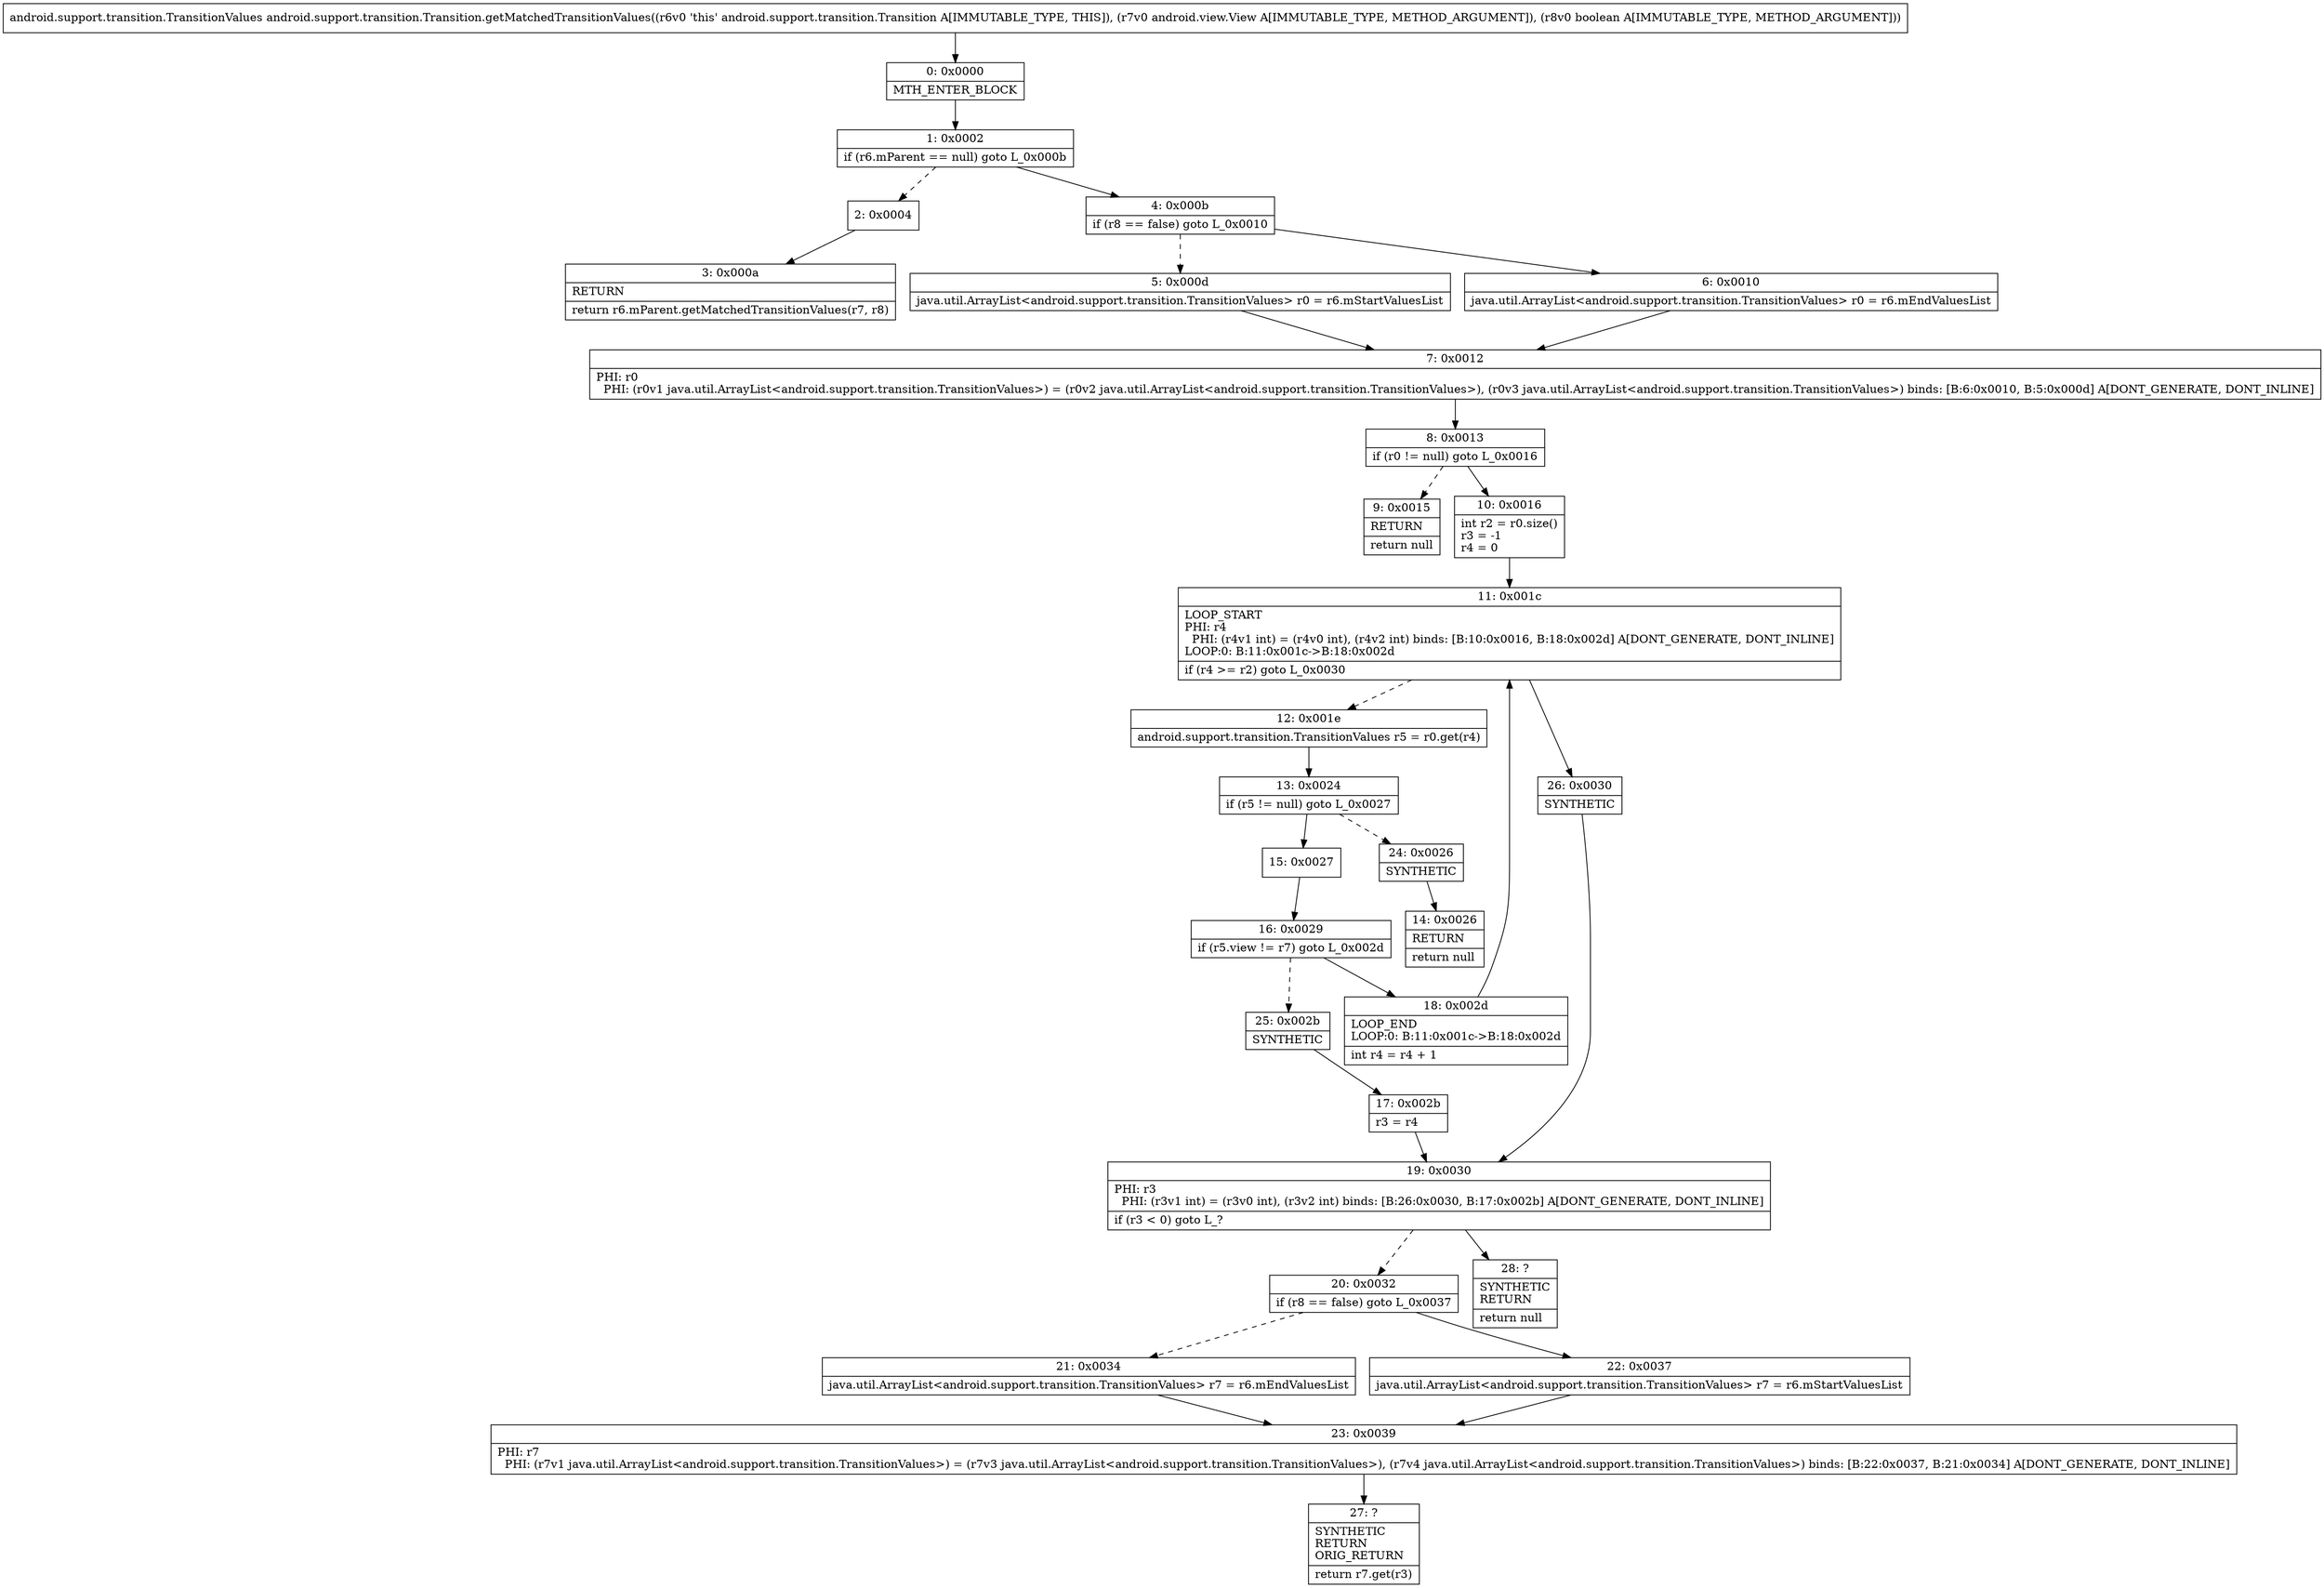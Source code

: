 digraph "CFG forandroid.support.transition.Transition.getMatchedTransitionValues(Landroid\/view\/View;Z)Landroid\/support\/transition\/TransitionValues;" {
Node_0 [shape=record,label="{0\:\ 0x0000|MTH_ENTER_BLOCK\l}"];
Node_1 [shape=record,label="{1\:\ 0x0002|if (r6.mParent == null) goto L_0x000b\l}"];
Node_2 [shape=record,label="{2\:\ 0x0004}"];
Node_3 [shape=record,label="{3\:\ 0x000a|RETURN\l|return r6.mParent.getMatchedTransitionValues(r7, r8)\l}"];
Node_4 [shape=record,label="{4\:\ 0x000b|if (r8 == false) goto L_0x0010\l}"];
Node_5 [shape=record,label="{5\:\ 0x000d|java.util.ArrayList\<android.support.transition.TransitionValues\> r0 = r6.mStartValuesList\l}"];
Node_6 [shape=record,label="{6\:\ 0x0010|java.util.ArrayList\<android.support.transition.TransitionValues\> r0 = r6.mEndValuesList\l}"];
Node_7 [shape=record,label="{7\:\ 0x0012|PHI: r0 \l  PHI: (r0v1 java.util.ArrayList\<android.support.transition.TransitionValues\>) = (r0v2 java.util.ArrayList\<android.support.transition.TransitionValues\>), (r0v3 java.util.ArrayList\<android.support.transition.TransitionValues\>) binds: [B:6:0x0010, B:5:0x000d] A[DONT_GENERATE, DONT_INLINE]\l}"];
Node_8 [shape=record,label="{8\:\ 0x0013|if (r0 != null) goto L_0x0016\l}"];
Node_9 [shape=record,label="{9\:\ 0x0015|RETURN\l|return null\l}"];
Node_10 [shape=record,label="{10\:\ 0x0016|int r2 = r0.size()\lr3 = \-1\lr4 = 0\l}"];
Node_11 [shape=record,label="{11\:\ 0x001c|LOOP_START\lPHI: r4 \l  PHI: (r4v1 int) = (r4v0 int), (r4v2 int) binds: [B:10:0x0016, B:18:0x002d] A[DONT_GENERATE, DONT_INLINE]\lLOOP:0: B:11:0x001c\-\>B:18:0x002d\l|if (r4 \>= r2) goto L_0x0030\l}"];
Node_12 [shape=record,label="{12\:\ 0x001e|android.support.transition.TransitionValues r5 = r0.get(r4)\l}"];
Node_13 [shape=record,label="{13\:\ 0x0024|if (r5 != null) goto L_0x0027\l}"];
Node_14 [shape=record,label="{14\:\ 0x0026|RETURN\l|return null\l}"];
Node_15 [shape=record,label="{15\:\ 0x0027}"];
Node_16 [shape=record,label="{16\:\ 0x0029|if (r5.view != r7) goto L_0x002d\l}"];
Node_17 [shape=record,label="{17\:\ 0x002b|r3 = r4\l}"];
Node_18 [shape=record,label="{18\:\ 0x002d|LOOP_END\lLOOP:0: B:11:0x001c\-\>B:18:0x002d\l|int r4 = r4 + 1\l}"];
Node_19 [shape=record,label="{19\:\ 0x0030|PHI: r3 \l  PHI: (r3v1 int) = (r3v0 int), (r3v2 int) binds: [B:26:0x0030, B:17:0x002b] A[DONT_GENERATE, DONT_INLINE]\l|if (r3 \< 0) goto L_?\l}"];
Node_20 [shape=record,label="{20\:\ 0x0032|if (r8 == false) goto L_0x0037\l}"];
Node_21 [shape=record,label="{21\:\ 0x0034|java.util.ArrayList\<android.support.transition.TransitionValues\> r7 = r6.mEndValuesList\l}"];
Node_22 [shape=record,label="{22\:\ 0x0037|java.util.ArrayList\<android.support.transition.TransitionValues\> r7 = r6.mStartValuesList\l}"];
Node_23 [shape=record,label="{23\:\ 0x0039|PHI: r7 \l  PHI: (r7v1 java.util.ArrayList\<android.support.transition.TransitionValues\>) = (r7v3 java.util.ArrayList\<android.support.transition.TransitionValues\>), (r7v4 java.util.ArrayList\<android.support.transition.TransitionValues\>) binds: [B:22:0x0037, B:21:0x0034] A[DONT_GENERATE, DONT_INLINE]\l}"];
Node_24 [shape=record,label="{24\:\ 0x0026|SYNTHETIC\l}"];
Node_25 [shape=record,label="{25\:\ 0x002b|SYNTHETIC\l}"];
Node_26 [shape=record,label="{26\:\ 0x0030|SYNTHETIC\l}"];
Node_27 [shape=record,label="{27\:\ ?|SYNTHETIC\lRETURN\lORIG_RETURN\l|return r7.get(r3)\l}"];
Node_28 [shape=record,label="{28\:\ ?|SYNTHETIC\lRETURN\l|return null\l}"];
MethodNode[shape=record,label="{android.support.transition.TransitionValues android.support.transition.Transition.getMatchedTransitionValues((r6v0 'this' android.support.transition.Transition A[IMMUTABLE_TYPE, THIS]), (r7v0 android.view.View A[IMMUTABLE_TYPE, METHOD_ARGUMENT]), (r8v0 boolean A[IMMUTABLE_TYPE, METHOD_ARGUMENT])) }"];
MethodNode -> Node_0;
Node_0 -> Node_1;
Node_1 -> Node_2[style=dashed];
Node_1 -> Node_4;
Node_2 -> Node_3;
Node_4 -> Node_5[style=dashed];
Node_4 -> Node_6;
Node_5 -> Node_7;
Node_6 -> Node_7;
Node_7 -> Node_8;
Node_8 -> Node_9[style=dashed];
Node_8 -> Node_10;
Node_10 -> Node_11;
Node_11 -> Node_12[style=dashed];
Node_11 -> Node_26;
Node_12 -> Node_13;
Node_13 -> Node_15;
Node_13 -> Node_24[style=dashed];
Node_15 -> Node_16;
Node_16 -> Node_18;
Node_16 -> Node_25[style=dashed];
Node_17 -> Node_19;
Node_18 -> Node_11;
Node_19 -> Node_20[style=dashed];
Node_19 -> Node_28;
Node_20 -> Node_21[style=dashed];
Node_20 -> Node_22;
Node_21 -> Node_23;
Node_22 -> Node_23;
Node_23 -> Node_27;
Node_24 -> Node_14;
Node_25 -> Node_17;
Node_26 -> Node_19;
}

